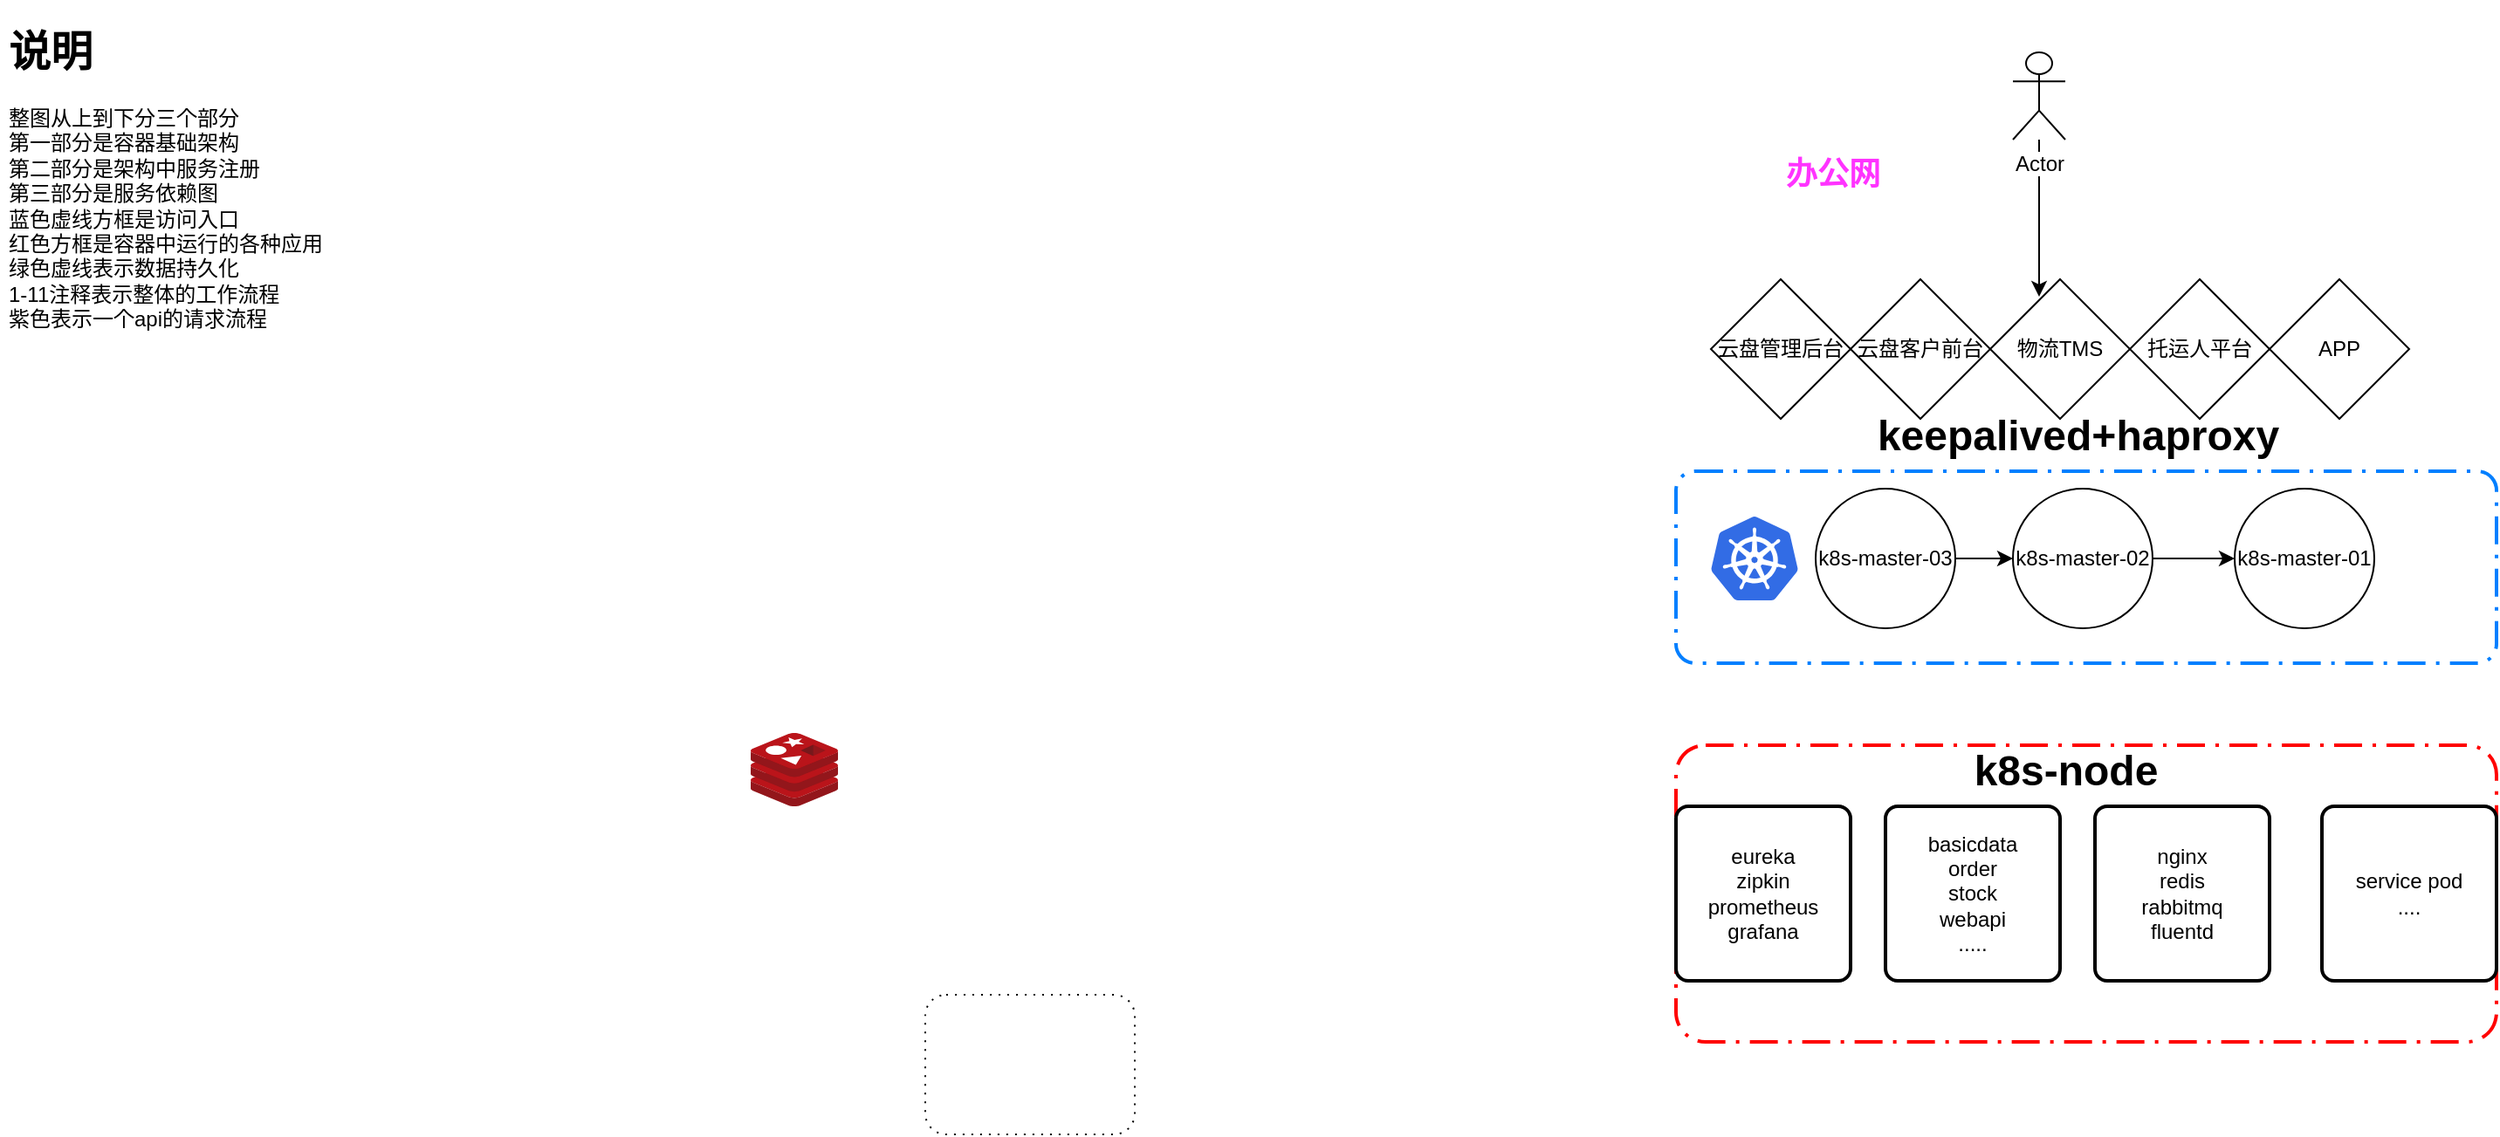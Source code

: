 <mxfile version="12.3.6" type="github" pages="1">
  <diagram id="JOAECc9dolxZvERgOYIs" name="第 1 页">
    <mxGraphModel dx="2489" dy="1941" grid="1" gridSize="10" guides="1" tooltips="1" connect="1" arrows="1" fold="1" page="1" pageScale="1" pageWidth="827" pageHeight="1169" math="0" shadow="0">
      <root>
        <mxCell id="0"/>
        <mxCell id="1" parent="0"/>
        <mxCell id="RfoIqtlfHeD6Kl8EGxVd-7" value="" style="rounded=1;arcSize=10;dashed=1;strokeColor=#FF0000;fillColor=none;gradientColor=none;dashPattern=8 3 1 3;strokeWidth=2;shadow=0;" vertex="1" parent="1">
          <mxGeometry x="140" y="417" width="470" height="170" as="geometry"/>
        </mxCell>
        <mxCell id="RfoIqtlfHeD6Kl8EGxVd-3" value="" style="rounded=1;arcSize=10;dashed=1;strokeColor=#007FFF;fillColor=none;gradientColor=none;dashPattern=8 3 1 3;strokeWidth=2;shadow=0;" vertex="1" parent="1">
          <mxGeometry x="140" y="260" width="470" height="110" as="geometry"/>
        </mxCell>
        <mxCell id="q3KWGAczgnSq44PTm5tH-10" style="edgeStyle=orthogonalEdgeStyle;rounded=0;orthogonalLoop=1;jettySize=auto;html=1;" parent="1" source="q3KWGAczgnSq44PTm5tH-1" edge="1">
          <mxGeometry relative="1" as="geometry">
            <mxPoint x="348" y="160" as="targetPoint"/>
          </mxGeometry>
        </mxCell>
        <mxCell id="q3KWGAczgnSq44PTm5tH-1" value="Actor" style="shape=umlActor;verticalLabelPosition=bottom;labelBackgroundColor=#ffffff;verticalAlign=top;html=1;outlineConnect=0;" parent="1" vertex="1">
          <mxGeometry x="333" y="20" width="30" height="50" as="geometry"/>
        </mxCell>
        <mxCell id="q3KWGAczgnSq44PTm5tH-2" value="云盘管理后台" style="rhombus;whiteSpace=wrap;html=1;" parent="1" vertex="1">
          <mxGeometry x="160" y="150" width="80" height="80" as="geometry"/>
        </mxCell>
        <mxCell id="q3KWGAczgnSq44PTm5tH-3" value="云盘客户前台" style="rhombus;whiteSpace=wrap;html=1;" parent="1" vertex="1">
          <mxGeometry x="240" y="150" width="80" height="80" as="geometry"/>
        </mxCell>
        <mxCell id="q3KWGAczgnSq44PTm5tH-4" value="物流TMS" style="rhombus;whiteSpace=wrap;html=1;" parent="1" vertex="1">
          <mxGeometry x="320" y="150" width="80" height="80" as="geometry"/>
        </mxCell>
        <mxCell id="q3KWGAczgnSq44PTm5tH-5" value="托运人平台" style="rhombus;whiteSpace=wrap;html=1;" parent="1" vertex="1">
          <mxGeometry x="400" y="150" width="80" height="80" as="geometry"/>
        </mxCell>
        <mxCell id="q3KWGAczgnSq44PTm5tH-8" value="&lt;h1&gt;说明&lt;/h1&gt;&lt;div&gt;整图从上到下分三个部分&lt;/div&gt;&lt;div&gt;第一部分是容器基础架构&lt;/div&gt;&lt;div&gt;第二部分是架构中服务注册&lt;/div&gt;&lt;div&gt;第三部分是服务依赖图&lt;/div&gt;&lt;div&gt;蓝色虚线方框是访问入口&lt;/div&gt;&lt;div&gt;红色方框是容器中运行的各种应用&lt;/div&gt;&lt;div&gt;绿色虚线表示数据持久化&lt;/div&gt;&lt;div&gt;1-11注释表示整体的工作流程&lt;/div&gt;&lt;div&gt;紫色表示一个api的请求流程&lt;/div&gt;" style="text;html=1;strokeColor=none;fillColor=none;spacing=5;spacingTop=-20;whiteSpace=wrap;overflow=hidden;rounded=0;" parent="1" vertex="1">
          <mxGeometry x="-820" width="197" height="200" as="geometry"/>
        </mxCell>
        <mxCell id="q3KWGAczgnSq44PTm5tH-9" value="&lt;font color=&quot;#ff33ff&quot; style=&quot;font-size: 18px&quot;&gt;&lt;b&gt;办公网&lt;/b&gt;&lt;/font&gt;" style="text;html=1;strokeColor=none;fillColor=none;align=center;verticalAlign=middle;whiteSpace=wrap;rounded=0;" parent="1" vertex="1">
          <mxGeometry x="200" y="70" width="60" height="40" as="geometry"/>
        </mxCell>
        <mxCell id="q3KWGAczgnSq44PTm5tH-11" value="APP" style="rhombus;whiteSpace=wrap;html=1;" parent="1" vertex="1">
          <mxGeometry x="480" y="150" width="80" height="80" as="geometry"/>
        </mxCell>
        <mxCell id="RfoIqtlfHeD6Kl8EGxVd-4" style="edgeStyle=orthogonalEdgeStyle;rounded=0;orthogonalLoop=1;jettySize=auto;html=1;exitX=1;exitY=0.5;exitDx=0;exitDy=0;entryX=0;entryY=0.5;entryDx=0;entryDy=0;" edge="1" parent="1" source="q3KWGAczgnSq44PTm5tH-13" target="q3KWGAczgnSq44PTm5tH-14">
          <mxGeometry relative="1" as="geometry"/>
        </mxCell>
        <mxCell id="q3KWGAczgnSq44PTm5tH-13" value="k8s-master-03" style="ellipse;whiteSpace=wrap;html=1;aspect=fixed;fillColor=#FFFFFF;" parent="1" vertex="1">
          <mxGeometry x="220" y="270" width="80" height="80" as="geometry"/>
        </mxCell>
        <mxCell id="RfoIqtlfHeD6Kl8EGxVd-5" style="edgeStyle=orthogonalEdgeStyle;rounded=0;orthogonalLoop=1;jettySize=auto;html=1;exitX=1;exitY=0.5;exitDx=0;exitDy=0;entryX=0;entryY=0.5;entryDx=0;entryDy=0;" edge="1" parent="1" source="q3KWGAczgnSq44PTm5tH-14" target="q3KWGAczgnSq44PTm5tH-15">
          <mxGeometry relative="1" as="geometry"/>
        </mxCell>
        <mxCell id="q3KWGAczgnSq44PTm5tH-14" value="&lt;span style=&quot;white-space: normal&quot;&gt;k8s-master-02&lt;/span&gt;" style="ellipse;whiteSpace=wrap;html=1;aspect=fixed;fillColor=#FFFFFF;" parent="1" vertex="1">
          <mxGeometry x="333" y="270" width="80" height="80" as="geometry"/>
        </mxCell>
        <mxCell id="q3KWGAczgnSq44PTm5tH-15" value="&lt;span style=&quot;white-space: normal&quot;&gt;k8s-master-01&lt;/span&gt;" style="ellipse;whiteSpace=wrap;html=1;aspect=fixed;fillColor=#FFFFFF;" parent="1" vertex="1">
          <mxGeometry x="460" y="270" width="80" height="80" as="geometry"/>
        </mxCell>
        <mxCell id="q3KWGAczgnSq44PTm5tH-18" value="" style="aspect=fixed;html=1;points=[];align=center;image;fontSize=12;image=img/lib/mscae/Kubernetes.svg;shadow=0;fillColor=#FFFFFF;" parent="1" vertex="1">
          <mxGeometry x="160" y="286" width="50" height="48" as="geometry"/>
        </mxCell>
        <mxCell id="q3KWGAczgnSq44PTm5tH-19" value="eureka&lt;br&gt;zipkin&lt;br&gt;prometheus&lt;br&gt;grafana" style="rounded=1;whiteSpace=wrap;html=1;absoluteArcSize=1;arcSize=14;strokeWidth=2;shadow=0;fillColor=#FFFFFF;" parent="1" vertex="1">
          <mxGeometry x="140" y="452" width="100" height="100" as="geometry"/>
        </mxCell>
        <mxCell id="RfoIqtlfHeD6Kl8EGxVd-1" value="" style="aspect=fixed;html=1;points=[];align=center;image;fontSize=12;image=img/lib/mscae/Cache_Redis_Product.svg;shadow=0;fillColor=#FFFFFF;" vertex="1" parent="1">
          <mxGeometry x="-390" y="410" width="50" height="42" as="geometry"/>
        </mxCell>
        <mxCell id="RfoIqtlfHeD6Kl8EGxVd-2" value="" style="shape=ext;rounded=1;html=1;whiteSpace=wrap;dashed=1;dashPattern=1 4;shadow=0;fillColor=#FFFFFF;" vertex="1" parent="1">
          <mxGeometry x="-290" y="560" width="120" height="80" as="geometry"/>
        </mxCell>
        <mxCell id="RfoIqtlfHeD6Kl8EGxVd-6" value="keepalived+haproxy" style="text;strokeColor=none;fillColor=none;html=1;fontSize=24;fontStyle=1;verticalAlign=middle;align=center;shadow=0;" vertex="1" parent="1">
          <mxGeometry x="320" y="220" width="100" height="40" as="geometry"/>
        </mxCell>
        <mxCell id="RfoIqtlfHeD6Kl8EGxVd-8" value="nginx&lt;br&gt;redis&lt;br&gt;rabbitmq&lt;br&gt;fluentd" style="rounded=1;whiteSpace=wrap;html=1;absoluteArcSize=1;arcSize=14;strokeWidth=2;shadow=0;fillColor=#FFFFFF;" vertex="1" parent="1">
          <mxGeometry x="380" y="452" width="100" height="100" as="geometry"/>
        </mxCell>
        <mxCell id="RfoIqtlfHeD6Kl8EGxVd-9" value="service pod&lt;br&gt;...." style="rounded=1;whiteSpace=wrap;html=1;absoluteArcSize=1;arcSize=14;strokeWidth=2;shadow=0;fillColor=#FFFFFF;" vertex="1" parent="1">
          <mxGeometry x="510" y="452" width="100" height="100" as="geometry"/>
        </mxCell>
        <mxCell id="RfoIqtlfHeD6Kl8EGxVd-10" value="basicdata&lt;br&gt;order&lt;br&gt;stock&lt;br&gt;webapi&lt;br&gt;....." style="rounded=1;whiteSpace=wrap;html=1;absoluteArcSize=1;arcSize=14;strokeWidth=2;shadow=0;fillColor=#FFFFFF;" vertex="1" parent="1">
          <mxGeometry x="260" y="452" width="100" height="100" as="geometry"/>
        </mxCell>
        <mxCell id="RfoIqtlfHeD6Kl8EGxVd-14" value="k8s-node" style="text;strokeColor=none;fillColor=none;html=1;fontSize=24;fontStyle=1;verticalAlign=middle;align=center;shadow=0;" vertex="1" parent="1">
          <mxGeometry x="313" y="412" width="100" height="40" as="geometry"/>
        </mxCell>
      </root>
    </mxGraphModel>
  </diagram>
</mxfile>

